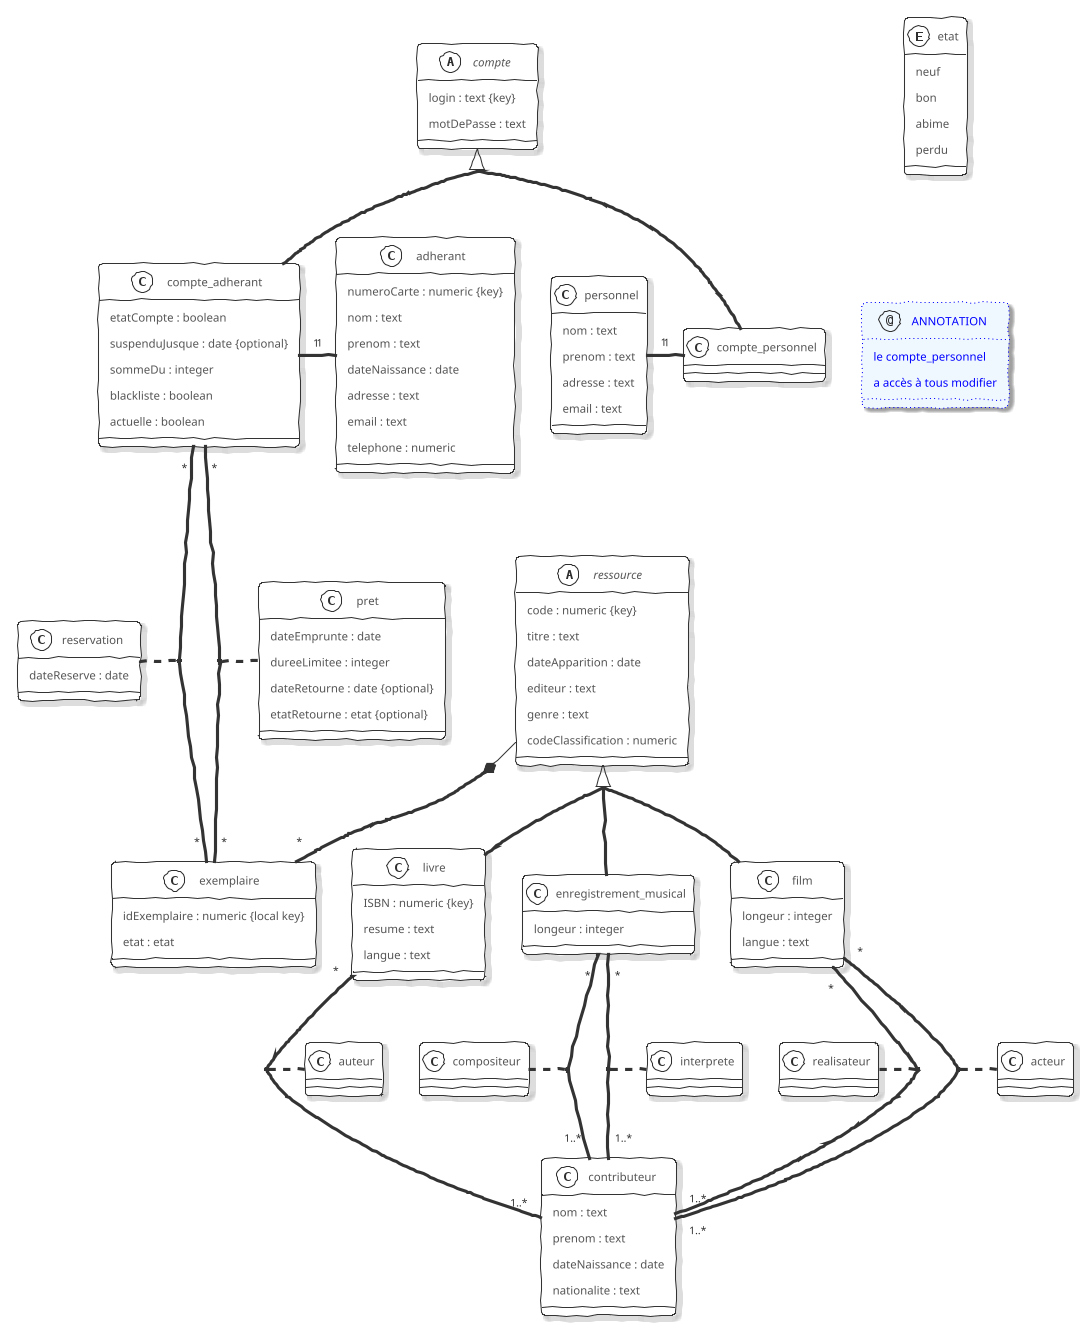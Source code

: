 @startuml MCD Biblio
!theme sketchy-outline
skinparam Shadowing true
annotation ANNOTATION #aliceblue;line:blue;line.dotted;text:blue 
{
    le compte_personnel 
    a accès à tous modifier
}
etat -[hidden]- ANNOTATION

abstract class ressource
class exemplaire
enum etat 

abstract class compte
class compte_personnel
class personnel 
class compte_adherant
class adherant

class pret 
class reservation

together {
class livre
class film
class enregistrement_musical
}
class auteur
class realisateur
class acteur
class compositeur
class interprete

skinparam groupInheritance 2
ressource <|-- livre
ressource <|-- film
ressource <|-- enregistrement_musical

compte <|-- compte_adherant
compte <|-- compte_personnel

skinparam activity {
    ArrowFontSize 10
}
livre "*" -- "1..*" contributeur
' : < ecrit
(livre, contributeur) . auteur
enregistrement_musical "*" - "1..*" contributeur
' : < compose 
(enregistrement_musical, contributeur) . compositeur
enregistrement_musical "*" - "1..*" contributeur
' : < interprete 
(enregistrement_musical, contributeur) . interprete
film "*" - "1..*" contributeur
' : < realise 
(film, contributeur) . realisateur
film "*" - "1..*" contributeur
' : < acte 
(film, contributeur) . acteur

ressource *-- "*" exemplaire

personnel  "1" - "1" compte_personnel
'compte_personnel "*" -- "*" ressource
compte_adherant "1" - "1" adherant
compte_adherant "*" -- "*" exemplaire
(compte_adherant, exemplaire) . reservation
compte_adherant "*" -- "*" exemplaire
(compte_adherant, exemplaire) . pret

enum etat{
    neuf 
    bon
    abime 
    perdu
}

abstract class ressource{
    'Numeric manque paramètre
    code : numeric {key}
    titre : text
    dateApparition : date 
    editeur : text
    genre : text
    codeClassification : numeric
}

class contributeur{
    nom : text
    prenom : text
    dateNaissance : date
    nationalite : text
}

class livre{
    ISBN : numeric {key}
    resume : text
    langue : text
}

class film{
    longeur : integer
    langue : text
}

class enregistrement_musical{
    longeur : integer
}

class exemplaire{
    idExemplaire : numeric {local key}
    etat : etat
}

class personnel{
    nom : text
    prenom : text
    adresse : text
    email : text
}

class compte_personnel{

}

class adherant{
    numeroCarte : numeric {key}
    nom : text
    prenom : text
    dateNaissance : date
    adresse : text
    email : text
    telephone : numeric
}

'Un héritage pour compte_adhérant?

class compte_adherant{
    etatCompte : boolean
    suspenduJusque : date {optional}
    sommeDu : integer
    blackliste : boolean
    actuelle : boolean
}

abstract class compte {
    login : text {key}
    motDePasse : text

}



class pret{
    dateEmprunte : date
    dureeLimitee : integer
    dateRetourne : date {optional}
    etatRetourne : etat {optional}
}

class reservation{
    dateReserve : date
}

@enduml
